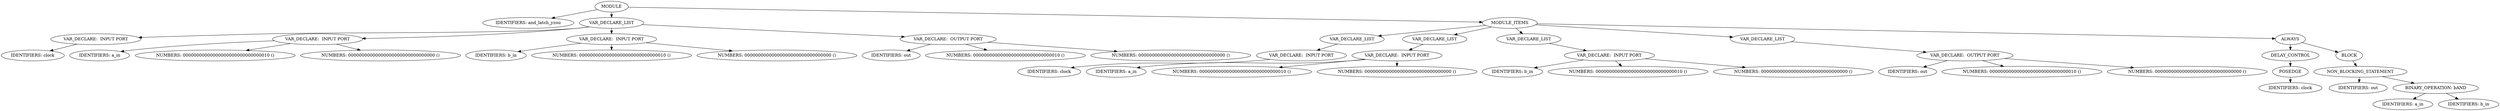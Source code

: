 digraph G {	
ranksep=.25;
	0 [label="MODULE"];
	1 [label="IDENTIFIERS: and_latch_yzou"];
	0 -> 1;
	2 [label="VAR_DECLARE_LIST"];
	0 -> 2;
	3 [label="VAR_DECLARE:  INPUT PORT"];
	2 -> 3;
	4 [label="IDENTIFIERS: clock"];
	3 -> 4;
	5 [label="VAR_DECLARE:  INPUT PORT"];
	2 -> 5;
	6 [label="IDENTIFIERS: a_in"];
	5 -> 6;
	7 [label="NUMBERS: 00000000000000000000000000000010 ()"];
	5 -> 7;
	8 [label="NUMBERS: 00000000000000000000000000000000 ()"];
	5 -> 8;
	9 [label="VAR_DECLARE:  INPUT PORT"];
	2 -> 9;
	10 [label="IDENTIFIERS: b_in"];
	9 -> 10;
	11 [label="NUMBERS: 00000000000000000000000000000010 ()"];
	9 -> 11;
	12 [label="NUMBERS: 00000000000000000000000000000000 ()"];
	9 -> 12;
	13 [label="VAR_DECLARE:  OUTPUT PORT"];
	2 -> 13;
	14 [label="IDENTIFIERS: out"];
	13 -> 14;
	15 [label="NUMBERS: 00000000000000000000000000000010 ()"];
	13 -> 15;
	16 [label="NUMBERS: 00000000000000000000000000000000 ()"];
	13 -> 16;
	17 [label="MODULE_ITEMS"];
	0 -> 17;
	18 [label="VAR_DECLARE_LIST"];
	17 -> 18;
	19 [label="VAR_DECLARE:  INPUT PORT"];
	18 -> 19;
	20 [label="IDENTIFIERS: clock"];
	19 -> 20;
	21 [label="VAR_DECLARE_LIST"];
	17 -> 21;
	22 [label="VAR_DECLARE:  INPUT PORT"];
	21 -> 22;
	23 [label="IDENTIFIERS: a_in"];
	22 -> 23;
	24 [label="NUMBERS: 00000000000000000000000000000010 ()"];
	22 -> 24;
	25 [label="NUMBERS: 00000000000000000000000000000000 ()"];
	22 -> 25;
	26 [label="VAR_DECLARE_LIST"];
	17 -> 26;
	27 [label="VAR_DECLARE:  INPUT PORT"];
	26 -> 27;
	28 [label="IDENTIFIERS: b_in"];
	27 -> 28;
	29 [label="NUMBERS: 00000000000000000000000000000010 ()"];
	27 -> 29;
	30 [label="NUMBERS: 00000000000000000000000000000000 ()"];
	27 -> 30;
	31 [label="VAR_DECLARE_LIST"];
	17 -> 31;
	32 [label="VAR_DECLARE:  OUTPUT PORT"];
	31 -> 32;
	33 [label="IDENTIFIERS: out"];
	32 -> 33;
	34 [label="NUMBERS: 00000000000000000000000000000010 ()"];
	32 -> 34;
	35 [label="NUMBERS: 00000000000000000000000000000000 ()"];
	32 -> 35;
	36 [label="ALWAYS"];
	17 -> 36;
	37 [label="DELAY_CONTROL"];
	36 -> 37;
	38 [label="POSEDGE"];
	37 -> 38;
	39 [label="IDENTIFIERS: clock"];
	38 -> 39;
	40 [label="BLOCK"];
	36 -> 40;
	41 [label="NON_BLOCKING_STATEMENT"];
	40 -> 41;
	42 [label="IDENTIFIERS: out"];
	41 -> 42;
	43 [label="BINARY_OPERATION: bAND"];
	41 -> 43;
	44 [label="IDENTIFIERS: a_in"];
	43 -> 44;
	45 [label="IDENTIFIERS: b_in"];
	43 -> 45;
}
